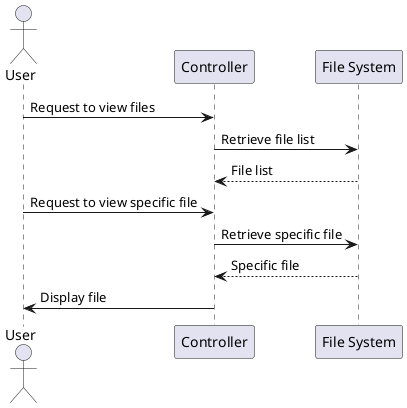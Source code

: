 @startuml view_files_sequence_diagram
actor User

participant Controller
participant "File System" as FileSystem

User -> Controller: Request to view files
Controller -> FileSystem: Retrieve file list
FileSystem --> Controller: File list
User -> Controller: Request to view specific file
Controller -> FileSystem: Retrieve specific file
FileSystem --> Controller: Specific file
Controller -> User: Display file
@enduml
